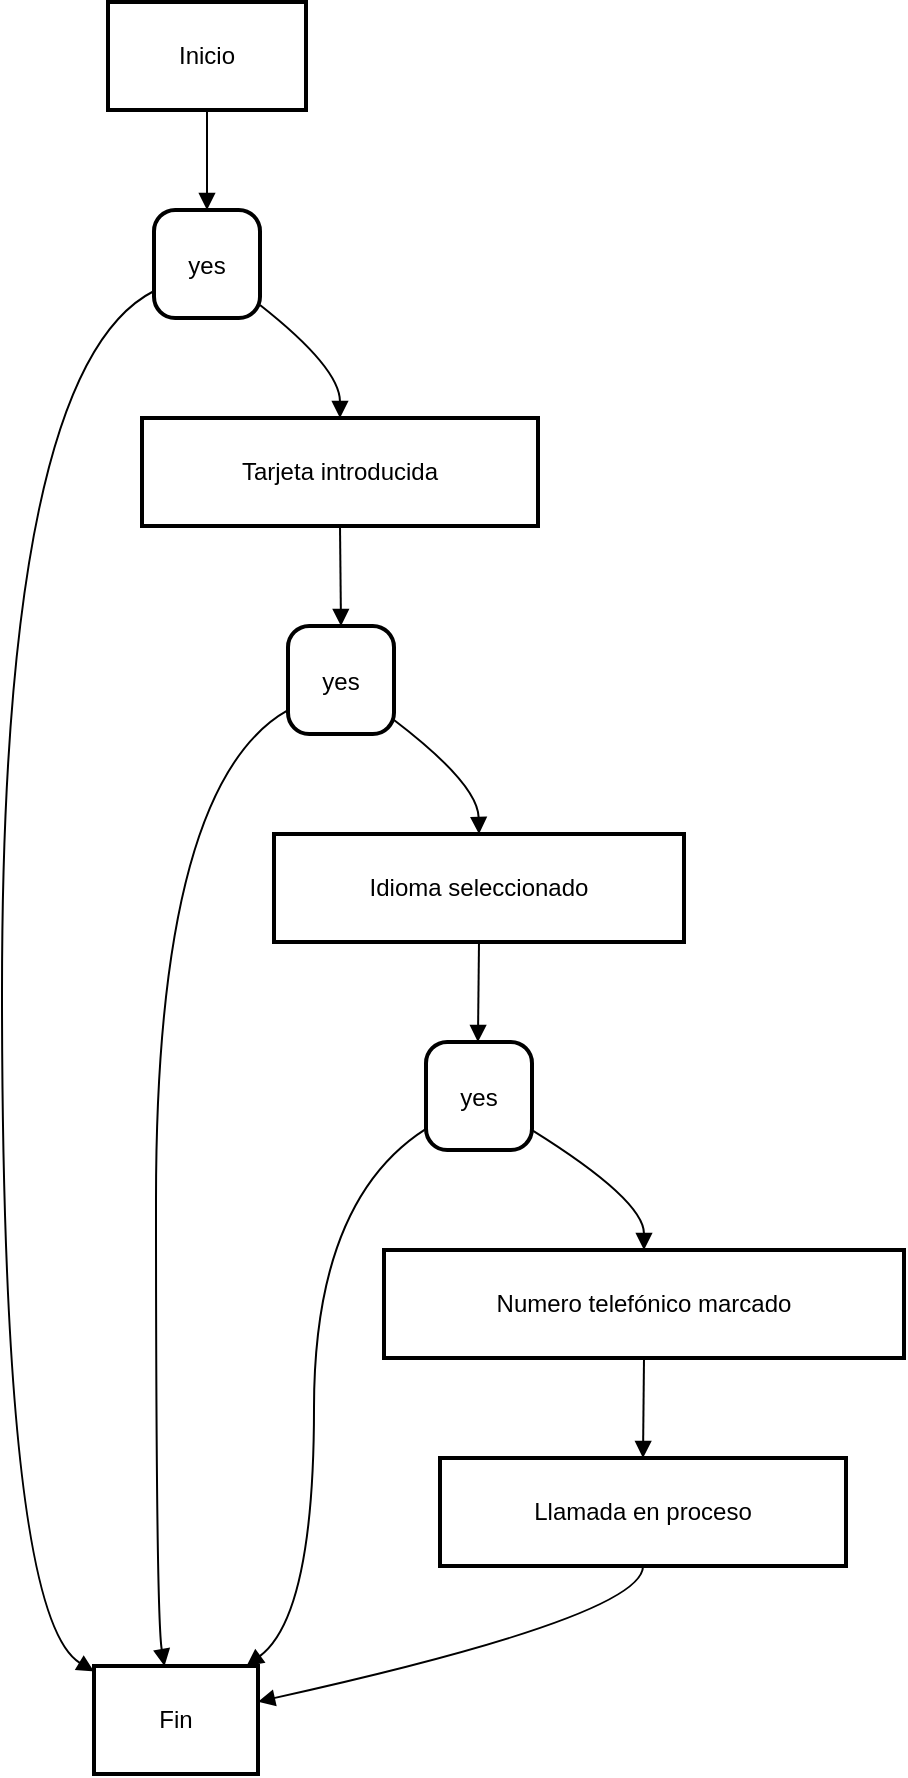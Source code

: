 <mxfile version="26.0.12">
  <diagram name="Page-1" id="GV7LA0geI04PC7f4n-bm">
    <mxGraphModel>
      <root>
        <mxCell id="0" />
        <mxCell id="1" parent="0" />
        <mxCell id="2" value="Inicio" style="whiteSpace=wrap;strokeWidth=2;" vertex="1" parent="1">
          <mxGeometry x="15" y="8" width="99" height="54" as="geometry" />
        </mxCell>
        <mxCell id="3" value="yes" style="rounded=1;arcSize=20;strokeWidth=2" vertex="1" parent="1">
          <mxGeometry x="38" y="112" width="53" height="54" as="geometry" />
        </mxCell>
        <mxCell id="4" value="Tarjeta introducida" style="whiteSpace=wrap;strokeWidth=2;" vertex="1" parent="1">
          <mxGeometry x="32" y="216" width="198" height="54" as="geometry" />
        </mxCell>
        <mxCell id="5" value="yes" style="rounded=1;arcSize=20;strokeWidth=2" vertex="1" parent="1">
          <mxGeometry x="105" y="320" width="53" height="54" as="geometry" />
        </mxCell>
        <mxCell id="6" value="Idioma seleccionado" style="whiteSpace=wrap;strokeWidth=2;" vertex="1" parent="1">
          <mxGeometry x="98" y="424" width="205" height="54" as="geometry" />
        </mxCell>
        <mxCell id="7" value="yes" style="rounded=1;arcSize=20;strokeWidth=2" vertex="1" parent="1">
          <mxGeometry x="174" y="528" width="53" height="54" as="geometry" />
        </mxCell>
        <mxCell id="8" value="Numero telefónico marcado" style="whiteSpace=wrap;strokeWidth=2;" vertex="1" parent="1">
          <mxGeometry x="153" y="632" width="260" height="54" as="geometry" />
        </mxCell>
        <mxCell id="9" value="Llamada en proceso" style="whiteSpace=wrap;strokeWidth=2;" vertex="1" parent="1">
          <mxGeometry x="181" y="736" width="203" height="54" as="geometry" />
        </mxCell>
        <mxCell id="10" value="Fin" style="whiteSpace=wrap;strokeWidth=2;" vertex="1" parent="1">
          <mxGeometry x="8" y="840" width="82" height="54" as="geometry" />
        </mxCell>
        <mxCell id="11" value="" style="curved=1;startArrow=none;endArrow=block;exitX=0.5;exitY=1;entryX=0.5;entryY=0;" edge="1" parent="1" source="2" target="3">
          <mxGeometry relative="1" as="geometry">
            <Array as="points" />
          </mxGeometry>
        </mxCell>
        <mxCell id="12" value="" style="curved=1;startArrow=none;endArrow=block;exitX=0;exitY=0.75;entryX=0;entryY=0.05;" edge="1" parent="1" source="3" target="10">
          <mxGeometry relative="1" as="geometry">
            <Array as="points">
              <mxPoint x="-38" y="191" />
              <mxPoint x="-38" y="815" />
            </Array>
          </mxGeometry>
        </mxCell>
        <mxCell id="13" value="" style="curved=1;startArrow=none;endArrow=block;exitX=1;exitY=0.88;entryX=0.5;entryY=0;" edge="1" parent="1" source="3" target="4">
          <mxGeometry relative="1" as="geometry">
            <Array as="points">
              <mxPoint x="131" y="191" />
            </Array>
          </mxGeometry>
        </mxCell>
        <mxCell id="14" value="" style="curved=1;startArrow=none;endArrow=block;exitX=0.5;exitY=1;entryX=0.5;entryY=0;" edge="1" parent="1" source="4" target="5">
          <mxGeometry relative="1" as="geometry">
            <Array as="points" />
          </mxGeometry>
        </mxCell>
        <mxCell id="15" value="" style="curved=1;startArrow=none;endArrow=block;exitX=0;exitY=0.78;entryX=0.43;entryY=0;" edge="1" parent="1" source="5" target="10">
          <mxGeometry relative="1" as="geometry">
            <Array as="points">
              <mxPoint x="39" y="399" />
              <mxPoint x="39" y="815" />
            </Array>
          </mxGeometry>
        </mxCell>
        <mxCell id="16" value="" style="curved=1;startArrow=none;endArrow=block;exitX=1;exitY=0.87;entryX=0.5;entryY=0;" edge="1" parent="1" source="5" target="6">
          <mxGeometry relative="1" as="geometry">
            <Array as="points">
              <mxPoint x="200" y="399" />
            </Array>
          </mxGeometry>
        </mxCell>
        <mxCell id="17" value="" style="curved=1;startArrow=none;endArrow=block;exitX=0.5;exitY=1;entryX=0.49;entryY=0;" edge="1" parent="1" source="6" target="7">
          <mxGeometry relative="1" as="geometry">
            <Array as="points" />
          </mxGeometry>
        </mxCell>
        <mxCell id="18" value="" style="curved=1;startArrow=none;endArrow=block;exitX=-0.01;exitY=0.81;entryX=0.93;entryY=0;" edge="1" parent="1" source="7" target="10">
          <mxGeometry relative="1" as="geometry">
            <Array as="points">
              <mxPoint x="118" y="607" />
              <mxPoint x="118" y="815" />
            </Array>
          </mxGeometry>
        </mxCell>
        <mxCell id="19" value="" style="curved=1;startArrow=none;endArrow=block;exitX=0.99;exitY=0.81;entryX=0.5;entryY=0;" edge="1" parent="1" source="7" target="8">
          <mxGeometry relative="1" as="geometry">
            <Array as="points">
              <mxPoint x="283" y="607" />
            </Array>
          </mxGeometry>
        </mxCell>
        <mxCell id="20" value="" style="curved=1;startArrow=none;endArrow=block;exitX=0.5;exitY=1;entryX=0.5;entryY=0;" edge="1" parent="1" source="8" target="9">
          <mxGeometry relative="1" as="geometry">
            <Array as="points" />
          </mxGeometry>
        </mxCell>
        <mxCell id="21" value="" style="curved=1;startArrow=none;endArrow=block;exitX=0.5;exitY=1;entryX=1;entryY=0.33;" edge="1" parent="1" source="9" target="10">
          <mxGeometry relative="1" as="geometry">
            <Array as="points">
              <mxPoint x="283" y="815" />
            </Array>
          </mxGeometry>
        </mxCell>
      </root>
    </mxGraphModel>
  </diagram>
</mxfile>
